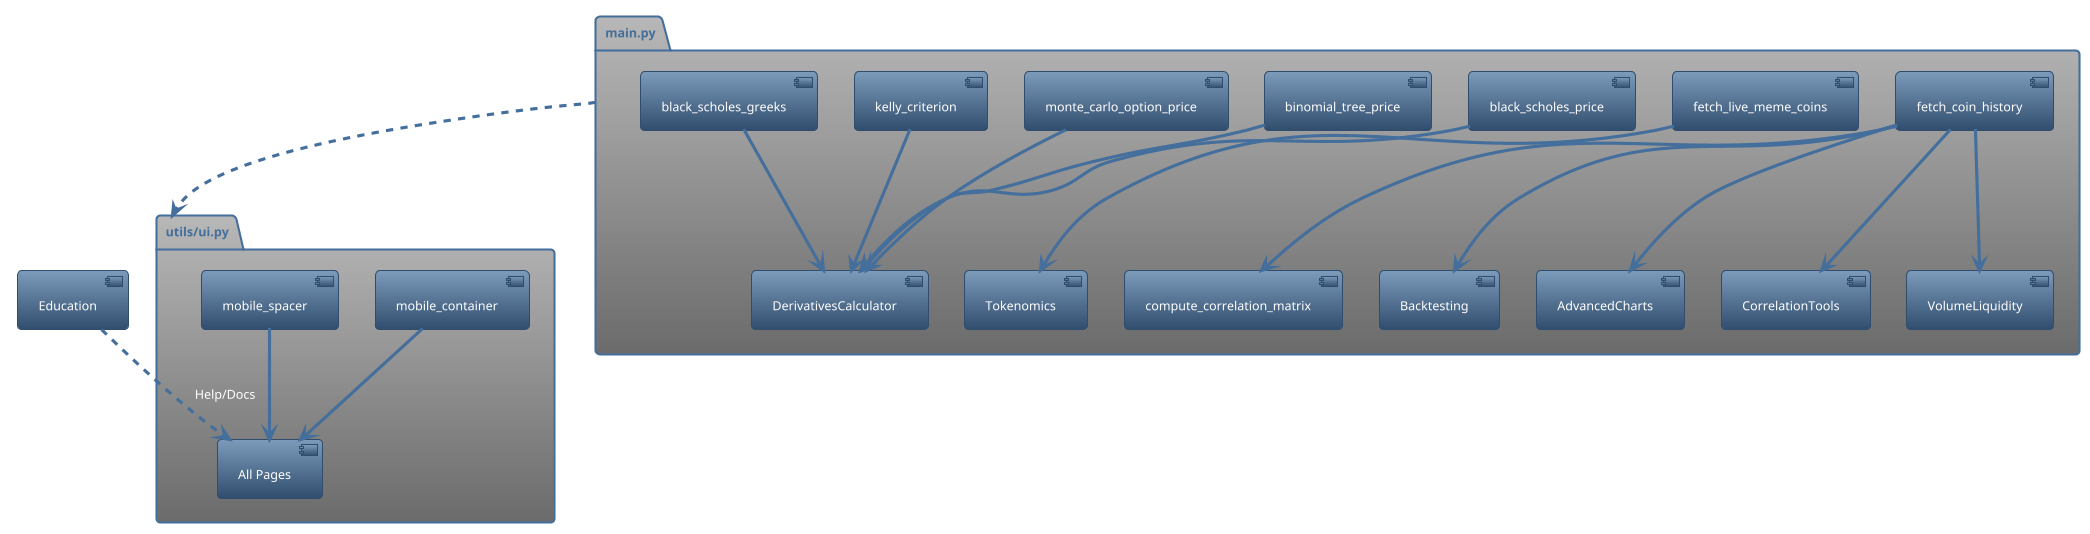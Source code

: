 @startuml
!theme spacelab

package "main.py" {
  [fetch_coin_history] --> [compute_correlation_matrix]
  [fetch_coin_history] --> [Backtesting]
  [fetch_coin_history] --> [AdvancedCharts]
  [fetch_coin_history] --> [CorrelationTools]
  [fetch_coin_history] --> [VolumeLiquidity]
  [fetch_live_meme_coins] --> [Tokenomics]
  [black_scholes_price] --> [DerivativesCalculator]
  [binomial_tree_price] --> [DerivativesCalculator]
  [monte_carlo_option_price] --> [DerivativesCalculator]
  [kelly_criterion] --> [DerivativesCalculator]
  [black_scholes_greeks] --> [DerivativesCalculator]
}

package "utils/ui.py" {
  [mobile_container] --> [All Pages]
  [mobile_spacer] --> [All Pages]
}

[Education] ..> [All Pages] : "Help/Docs"
[main.py] ..> [utils/ui.py] : "Imports"

@enduml

